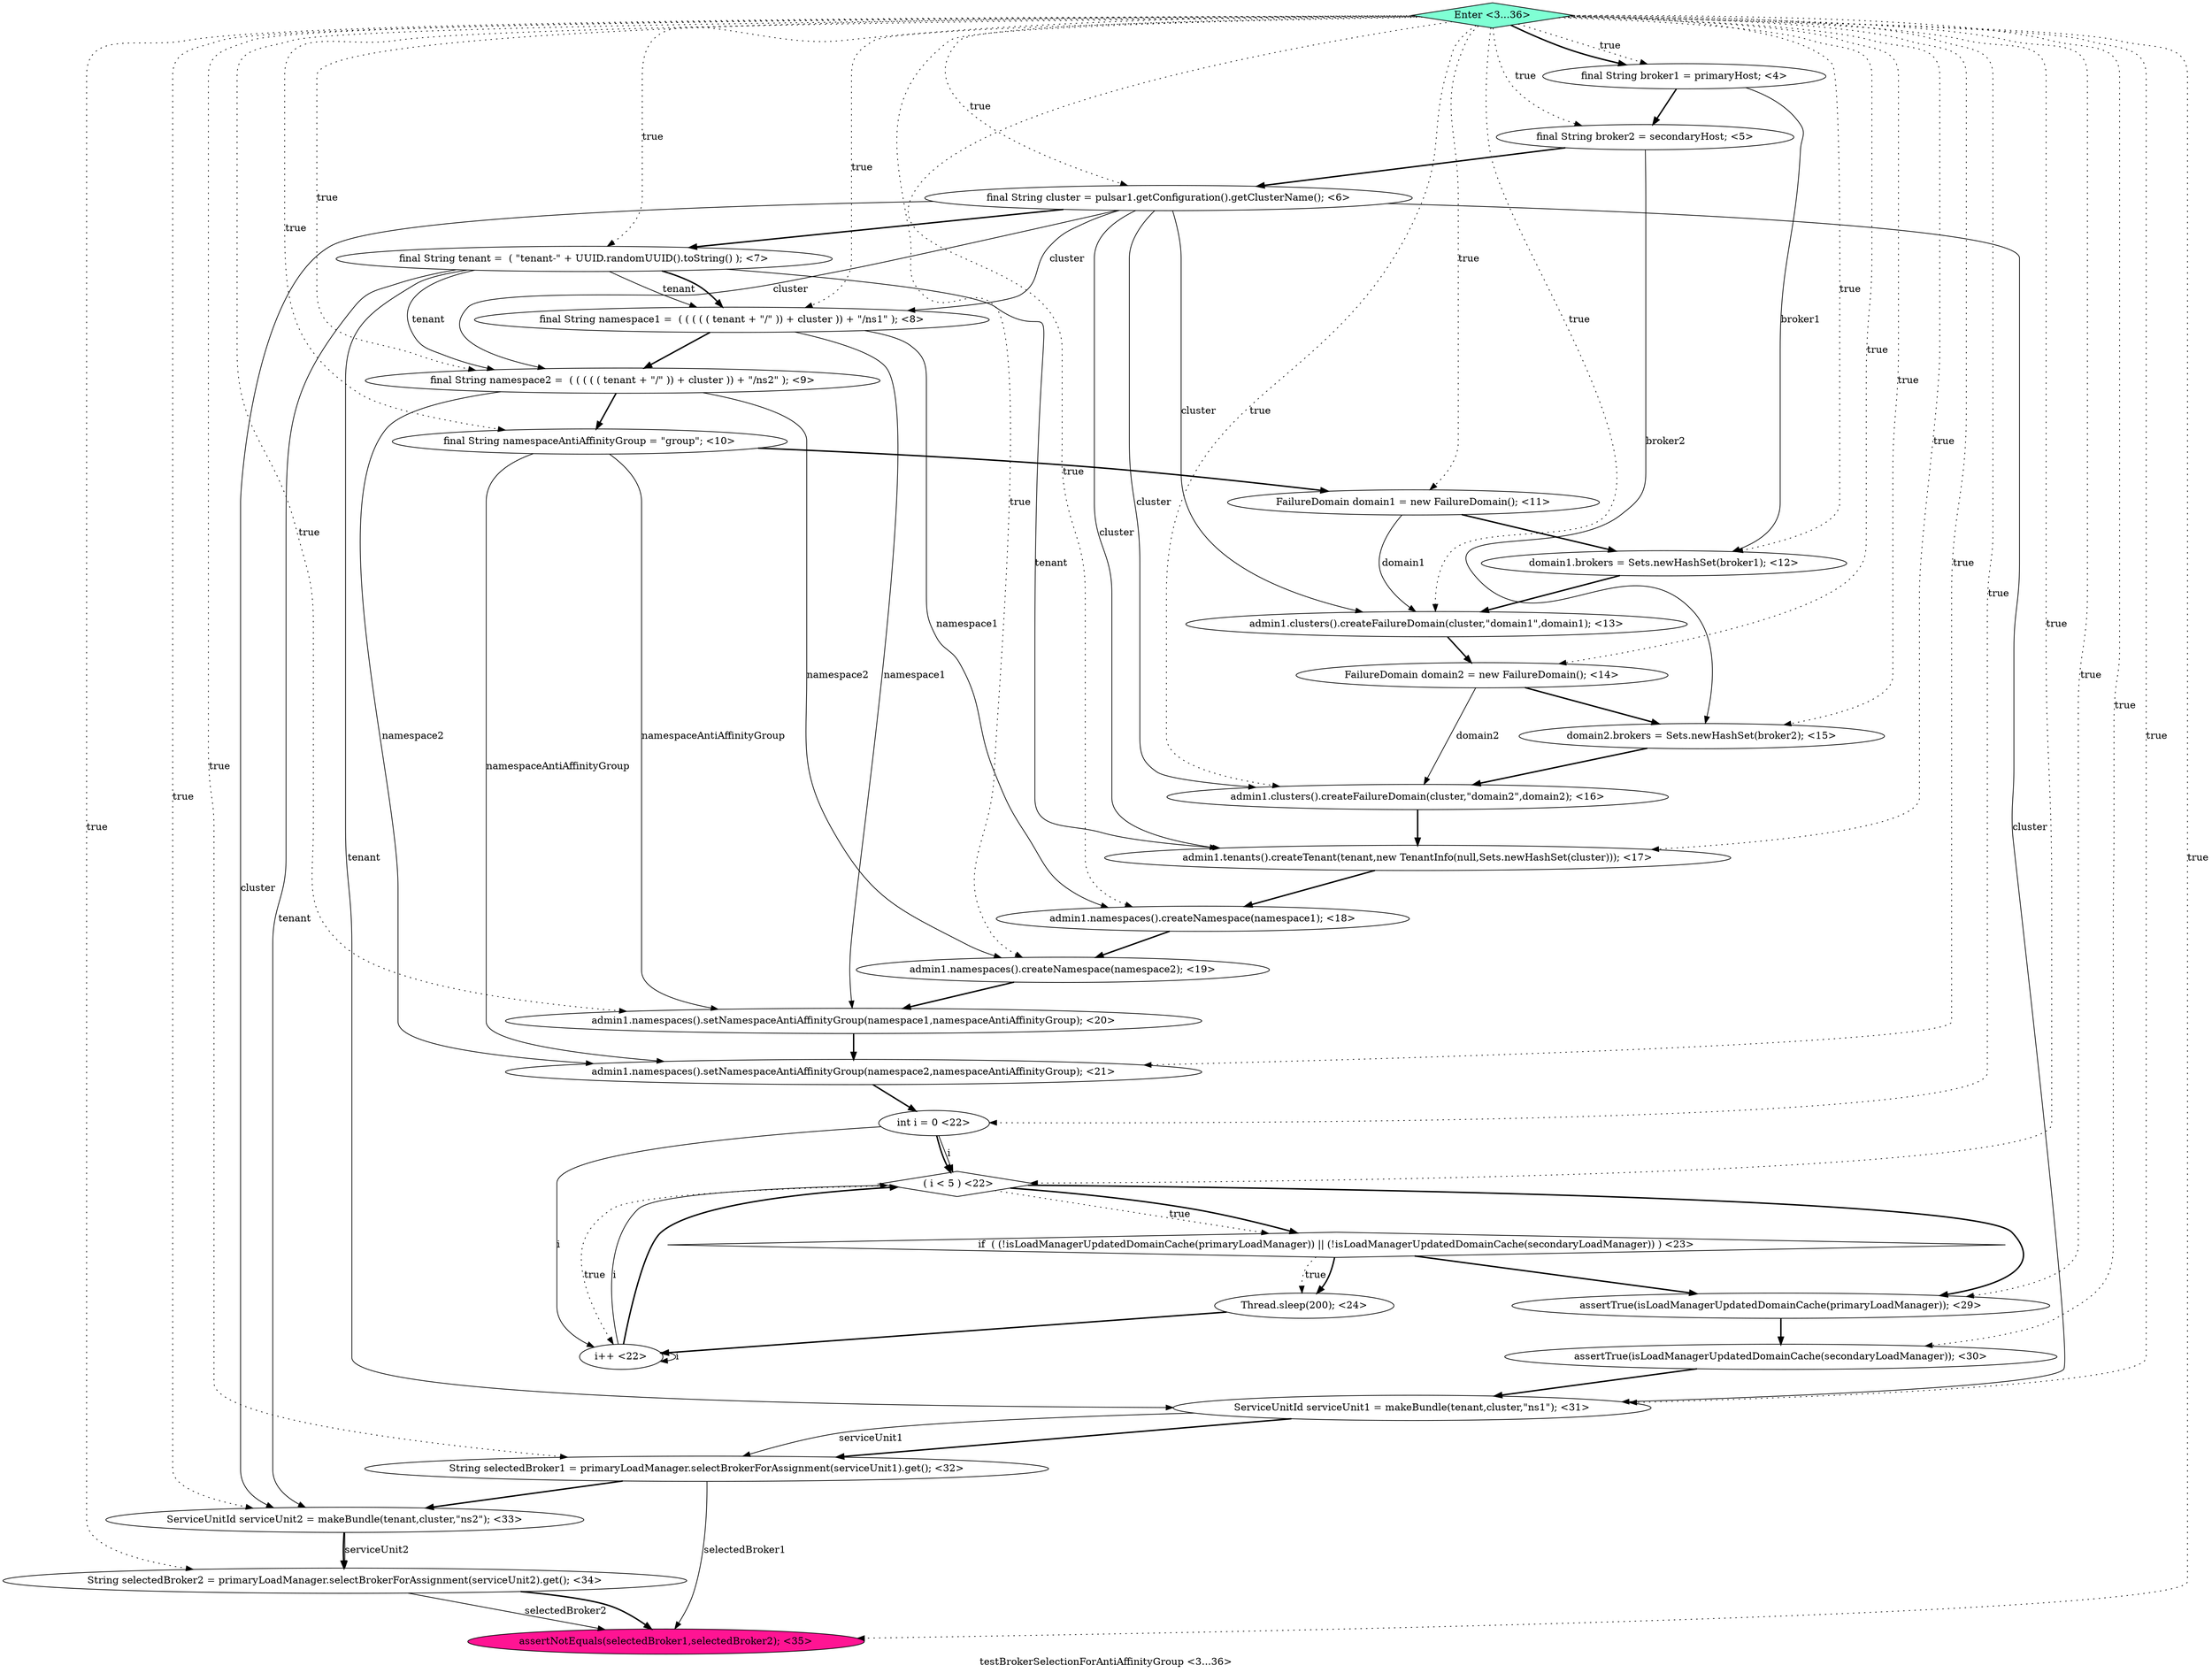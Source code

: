 digraph PDG {
label = "testBrokerSelectionForAntiAffinityGroup <3...36>";
0.18 [style = filled, label = "int i = 0 <22>", fillcolor = white, shape = ellipse];
0.19 [style = filled, label = " ( i < 5 ) <22>", fillcolor = white, shape = diamond];
0.11 [style = filled, label = "domain2.brokers = Sets.newHashSet(broker2); <15>", fillcolor = white, shape = ellipse];
0.12 [style = filled, label = "admin1.clusters().createFailureDomain(cluster,\"domain2\",domain2); <16>", fillcolor = white, shape = ellipse];
0.28 [style = filled, label = "String selectedBroker2 = primaryLoadManager.selectBrokerForAssignment(serviceUnit2).get(); <34>", fillcolor = white, shape = ellipse];
0.25 [style = filled, label = "ServiceUnitId serviceUnit1 = makeBundle(tenant,cluster,\"ns1\"); <31>", fillcolor = white, shape = ellipse];
0.20 [style = filled, label = "i++ <22>", fillcolor = white, shape = ellipse];
0.30 [style = filled, label = "Enter <3...36>", fillcolor = aquamarine, shape = diamond];
0.16 [style = filled, label = "admin1.namespaces().setNamespaceAntiAffinityGroup(namespace1,namespaceAntiAffinityGroup); <20>", fillcolor = white, shape = ellipse];
0.2 [style = filled, label = "final String cluster = pulsar1.getConfiguration().getClusterName(); <6>", fillcolor = white, shape = ellipse];
0.0 [style = filled, label = "final String broker1 = primaryHost; <4>", fillcolor = white, shape = ellipse];
0.4 [style = filled, label = "final String namespace1 =  ( ( ( ( ( tenant + \"/\" )) + cluster )) + \"/ns1\" ); <8>", fillcolor = white, shape = ellipse];
0.29 [style = filled, label = "assertNotEquals(selectedBroker1,selectedBroker2); <35>", fillcolor = deeppink, shape = ellipse];
0.9 [style = filled, label = "admin1.clusters().createFailureDomain(cluster,\"domain1\",domain1); <13>", fillcolor = white, shape = ellipse];
0.10 [style = filled, label = "FailureDomain domain2 = new FailureDomain(); <14>", fillcolor = white, shape = ellipse];
0.27 [style = filled, label = "ServiceUnitId serviceUnit2 = makeBundle(tenant,cluster,\"ns2\"); <33>", fillcolor = white, shape = ellipse];
0.14 [style = filled, label = "admin1.namespaces().createNamespace(namespace1); <18>", fillcolor = white, shape = ellipse];
0.1 [style = filled, label = "final String broker2 = secondaryHost; <5>", fillcolor = white, shape = ellipse];
0.8 [style = filled, label = "domain1.brokers = Sets.newHashSet(broker1); <12>", fillcolor = white, shape = ellipse];
0.22 [style = filled, label = "Thread.sleep(200); <24>", fillcolor = white, shape = ellipse];
0.7 [style = filled, label = "FailureDomain domain1 = new FailureDomain(); <11>", fillcolor = white, shape = ellipse];
0.24 [style = filled, label = "assertTrue(isLoadManagerUpdatedDomainCache(secondaryLoadManager)); <30>", fillcolor = white, shape = ellipse];
0.21 [style = filled, label = "if  ( (!isLoadManagerUpdatedDomainCache(primaryLoadManager)) || (!isLoadManagerUpdatedDomainCache(secondaryLoadManager)) ) <23>", fillcolor = white, shape = diamond];
0.13 [style = filled, label = "admin1.tenants().createTenant(tenant,new TenantInfo(null,Sets.newHashSet(cluster))); <17>", fillcolor = white, shape = ellipse];
0.6 [style = filled, label = "final String namespaceAntiAffinityGroup = \"group\"; <10>", fillcolor = white, shape = ellipse];
0.5 [style = filled, label = "final String namespace2 =  ( ( ( ( ( tenant + \"/\" )) + cluster )) + \"/ns2\" ); <9>", fillcolor = white, shape = ellipse];
0.23 [style = filled, label = "assertTrue(isLoadManagerUpdatedDomainCache(primaryLoadManager)); <29>", fillcolor = white, shape = ellipse];
0.26 [style = filled, label = "String selectedBroker1 = primaryLoadManager.selectBrokerForAssignment(serviceUnit1).get(); <32>", fillcolor = white, shape = ellipse];
0.3 [style = filled, label = "final String tenant =  ( \"tenant-\" + UUID.randomUUID().toString() ); <7>", fillcolor = white, shape = ellipse];
0.15 [style = filled, label = "admin1.namespaces().createNamespace(namespace2); <19>", fillcolor = white, shape = ellipse];
0.17 [style = filled, label = "admin1.namespaces().setNamespaceAntiAffinityGroup(namespace2,namespaceAntiAffinityGroup); <21>", fillcolor = white, shape = ellipse];
0.0 -> 0.1 [style = bold, label=""];
0.0 -> 0.8 [style = solid, label="broker1"];
0.1 -> 0.2 [style = bold, label=""];
0.1 -> 0.11 [style = solid, label="broker2"];
0.2 -> 0.3 [style = bold, label=""];
0.2 -> 0.4 [style = solid, label="cluster"];
0.2 -> 0.5 [style = solid, label="cluster"];
0.2 -> 0.9 [style = solid, label="cluster"];
0.2 -> 0.12 [style = solid, label="cluster"];
0.2 -> 0.13 [style = solid, label="cluster"];
0.2 -> 0.25 [style = solid, label="cluster"];
0.2 -> 0.27 [style = solid, label="cluster"];
0.3 -> 0.4 [style = solid, label="tenant"];
0.3 -> 0.4 [style = bold, label=""];
0.3 -> 0.5 [style = solid, label="tenant"];
0.3 -> 0.13 [style = solid, label="tenant"];
0.3 -> 0.25 [style = solid, label="tenant"];
0.3 -> 0.27 [style = solid, label="tenant"];
0.4 -> 0.5 [style = bold, label=""];
0.4 -> 0.14 [style = solid, label="namespace1"];
0.4 -> 0.16 [style = solid, label="namespace1"];
0.5 -> 0.6 [style = bold, label=""];
0.5 -> 0.15 [style = solid, label="namespace2"];
0.5 -> 0.17 [style = solid, label="namespace2"];
0.6 -> 0.7 [style = bold, label=""];
0.6 -> 0.16 [style = solid, label="namespaceAntiAffinityGroup"];
0.6 -> 0.17 [style = solid, label="namespaceAntiAffinityGroup"];
0.7 -> 0.8 [style = bold, label=""];
0.7 -> 0.9 [style = solid, label="domain1"];
0.8 -> 0.9 [style = bold, label=""];
0.9 -> 0.10 [style = bold, label=""];
0.10 -> 0.11 [style = bold, label=""];
0.10 -> 0.12 [style = solid, label="domain2"];
0.11 -> 0.12 [style = bold, label=""];
0.12 -> 0.13 [style = bold, label=""];
0.13 -> 0.14 [style = bold, label=""];
0.14 -> 0.15 [style = bold, label=""];
0.15 -> 0.16 [style = bold, label=""];
0.16 -> 0.17 [style = bold, label=""];
0.17 -> 0.18 [style = bold, label=""];
0.18 -> 0.19 [style = solid, label="i"];
0.18 -> 0.19 [style = bold, label=""];
0.18 -> 0.20 [style = solid, label="i"];
0.19 -> 0.20 [style = dotted, label="true"];
0.19 -> 0.21 [style = dotted, label="true"];
0.19 -> 0.21 [style = bold, label=""];
0.19 -> 0.23 [style = bold, label=""];
0.20 -> 0.19 [style = solid, label="i"];
0.20 -> 0.19 [style = bold, label=""];
0.20 -> 0.20 [style = solid, label="i"];
0.21 -> 0.22 [style = dotted, label="true"];
0.21 -> 0.22 [style = bold, label=""];
0.21 -> 0.23 [style = bold, label=""];
0.22 -> 0.20 [style = bold, label=""];
0.23 -> 0.24 [style = bold, label=""];
0.24 -> 0.25 [style = bold, label=""];
0.25 -> 0.26 [style = solid, label="serviceUnit1"];
0.25 -> 0.26 [style = bold, label=""];
0.26 -> 0.27 [style = bold, label=""];
0.26 -> 0.29 [style = solid, label="selectedBroker1"];
0.27 -> 0.28 [style = solid, label="serviceUnit2"];
0.27 -> 0.28 [style = bold, label=""];
0.28 -> 0.29 [style = solid, label="selectedBroker2"];
0.28 -> 0.29 [style = bold, label=""];
0.30 -> 0.0 [style = dotted, label="true"];
0.30 -> 0.0 [style = bold, label=""];
0.30 -> 0.1 [style = dotted, label="true"];
0.30 -> 0.2 [style = dotted, label="true"];
0.30 -> 0.3 [style = dotted, label="true"];
0.30 -> 0.4 [style = dotted, label="true"];
0.30 -> 0.5 [style = dotted, label="true"];
0.30 -> 0.6 [style = dotted, label="true"];
0.30 -> 0.7 [style = dotted, label="true"];
0.30 -> 0.8 [style = dotted, label="true"];
0.30 -> 0.9 [style = dotted, label="true"];
0.30 -> 0.10 [style = dotted, label="true"];
0.30 -> 0.11 [style = dotted, label="true"];
0.30 -> 0.12 [style = dotted, label="true"];
0.30 -> 0.13 [style = dotted, label="true"];
0.30 -> 0.14 [style = dotted, label="true"];
0.30 -> 0.15 [style = dotted, label="true"];
0.30 -> 0.16 [style = dotted, label="true"];
0.30 -> 0.17 [style = dotted, label="true"];
0.30 -> 0.18 [style = dotted, label="true"];
0.30 -> 0.19 [style = dotted, label="true"];
0.30 -> 0.23 [style = dotted, label="true"];
0.30 -> 0.24 [style = dotted, label="true"];
0.30 -> 0.25 [style = dotted, label="true"];
0.30 -> 0.26 [style = dotted, label="true"];
0.30 -> 0.27 [style = dotted, label="true"];
0.30 -> 0.28 [style = dotted, label="true"];
0.30 -> 0.29 [style = dotted, label="true"];
}
